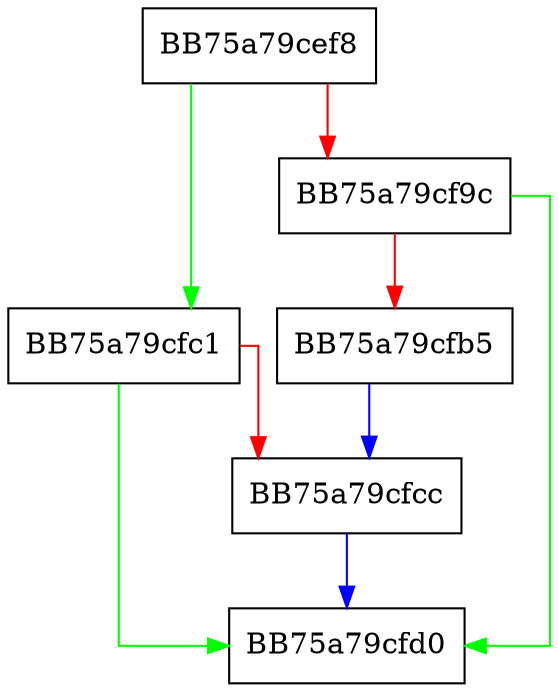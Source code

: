 digraph compute_year {
  node [shape="box"];
  graph [splines=ortho];
  BB75a79cef8 -> BB75a79cfc1 [color="green"];
  BB75a79cef8 -> BB75a79cf9c [color="red"];
  BB75a79cf9c -> BB75a79cfd0 [color="green"];
  BB75a79cf9c -> BB75a79cfb5 [color="red"];
  BB75a79cfb5 -> BB75a79cfcc [color="blue"];
  BB75a79cfc1 -> BB75a79cfd0 [color="green"];
  BB75a79cfc1 -> BB75a79cfcc [color="red"];
  BB75a79cfcc -> BB75a79cfd0 [color="blue"];
}
